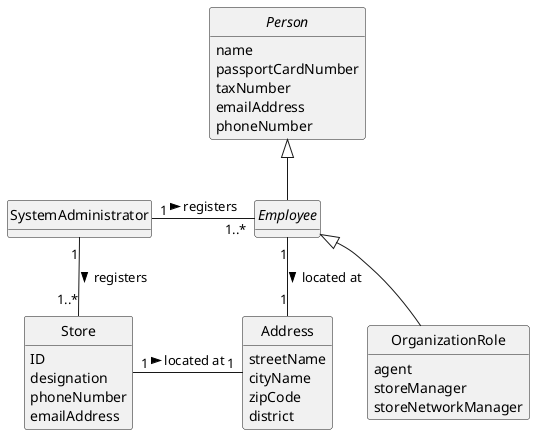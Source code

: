 @startuml
skinparam monochrome true
skinparam packageStyle rectangle
skinparam shadowing false

'left to right direction

skinparam classAttributeIconSize 0

hide circle
hide methods

'title Domain Model

'class Platform {
'  -description
'}
abstract class Person {
    name
    passportCardNumber
    taxNumber
    emailAddress
    phoneNumber


}
class Store {
    ID
    designation
    phoneNumber
    emailAddress
    }

class Address {
     streetName
     cityName
     zipCode
     district
    }

abstract class Employee {
}
class "SystemAdministrator" as Administrator {

}

class OrganizationRole {
    agent
    storeManager
    storeNetworkManager

}


Employee <|-- OrganizationRole

Person <|-- Employee
Store "1" - "1" Address : located at >

Administrator "1" - "1..*" Employee : registers >
Administrator "1" -- "1..*" Store : registers  >
Employee "1" -- "1" Address : located at >






@enduml